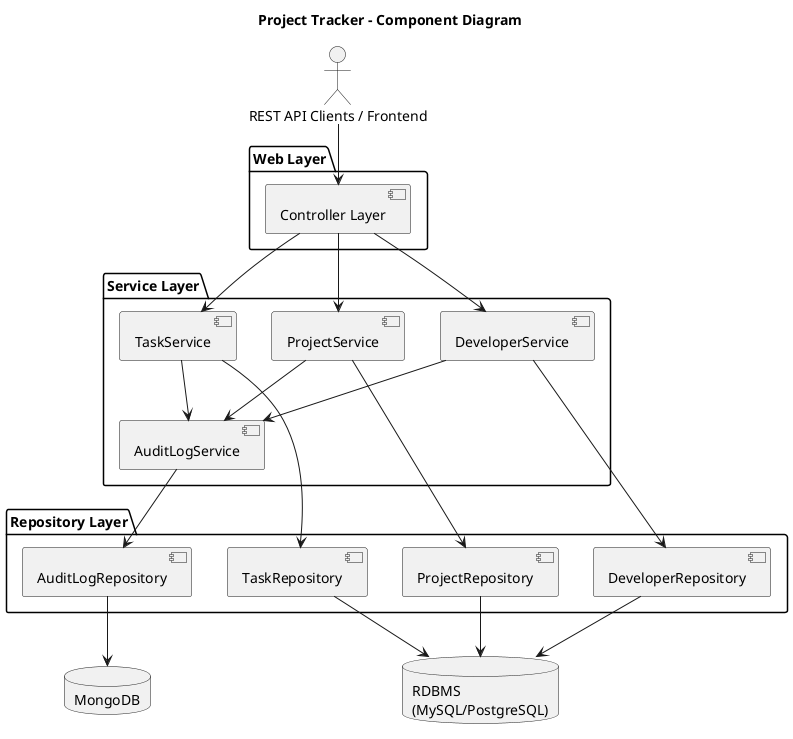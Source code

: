 @startuml
title Project Tracker - Component Diagram

actor "REST API Clients / Frontend" as Client

package "Web Layer" {
    [Controller Layer]
}

package "Service Layer" {
    [ProjectService]
    [DeveloperService]
    [TaskService]
    [AuditLogService]
}

package "Repository Layer" {
    [ProjectRepository]
    [DeveloperRepository]
    [TaskRepository]
    [AuditLogRepository]
}

database "RDBMS\n(MySQL/PostgreSQL)" as RDBMS
database "MongoDB" as MongoDB

' Connections
Client --> [Controller Layer]
[Controller Layer] --> [ProjectService]
[Controller Layer] --> [DeveloperService]
[Controller Layer] --> [TaskService]

[ProjectService] --> [ProjectRepository]
[DeveloperService] --> [DeveloperRepository]
[TaskService] --> [TaskRepository]

[ProjectService] --> [AuditLogService]
[DeveloperService] --> [AuditLogService]
[TaskService] --> [AuditLogService]

[AuditLogService] --> [AuditLogRepository]

[ProjectRepository] --> RDBMS
[DeveloperRepository] --> RDBMS
[TaskRepository] --> RDBMS
[AuditLogRepository] --> MongoDB

@enduml
